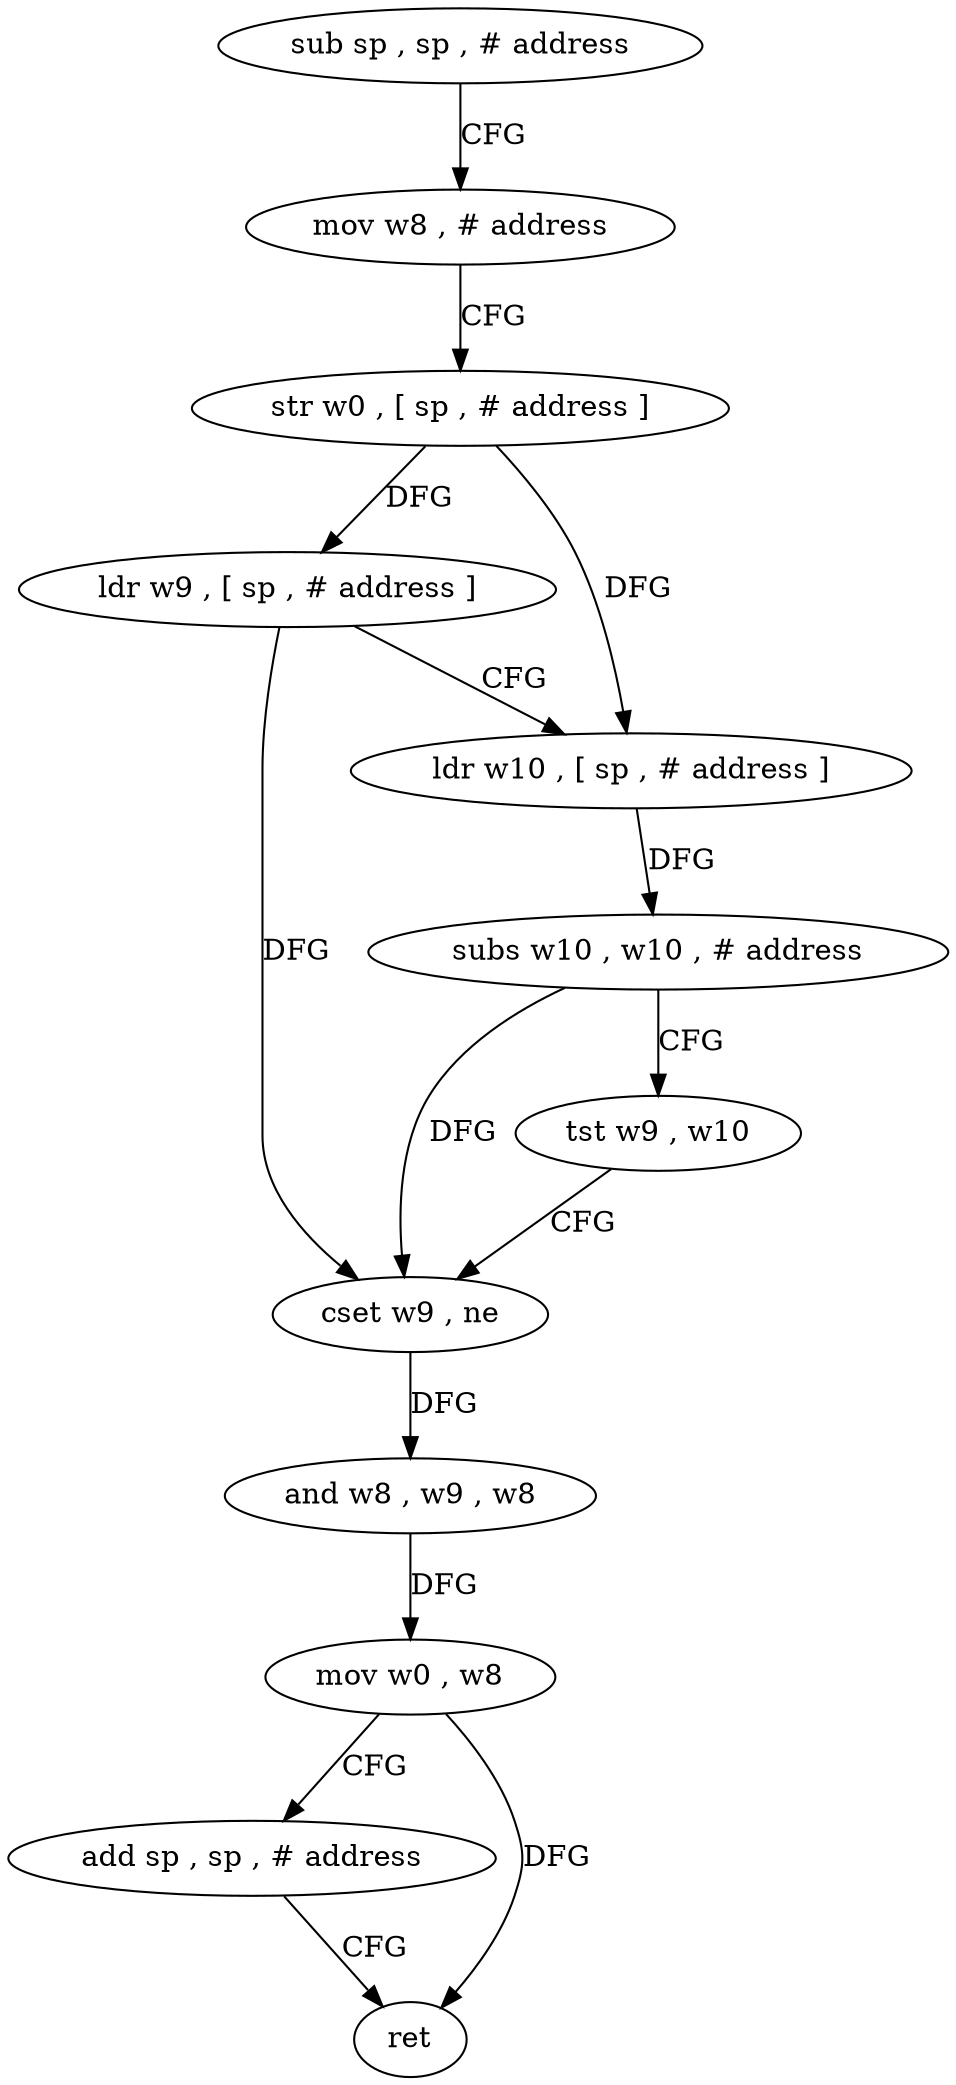 digraph "func" {
"4235940" [label = "sub sp , sp , # address" ]
"4235944" [label = "mov w8 , # address" ]
"4235948" [label = "str w0 , [ sp , # address ]" ]
"4235952" [label = "ldr w9 , [ sp , # address ]" ]
"4235956" [label = "ldr w10 , [ sp , # address ]" ]
"4235960" [label = "subs w10 , w10 , # address" ]
"4235964" [label = "tst w9 , w10" ]
"4235968" [label = "cset w9 , ne" ]
"4235972" [label = "and w8 , w9 , w8" ]
"4235976" [label = "mov w0 , w8" ]
"4235980" [label = "add sp , sp , # address" ]
"4235984" [label = "ret" ]
"4235940" -> "4235944" [ label = "CFG" ]
"4235944" -> "4235948" [ label = "CFG" ]
"4235948" -> "4235952" [ label = "DFG" ]
"4235948" -> "4235956" [ label = "DFG" ]
"4235952" -> "4235956" [ label = "CFG" ]
"4235952" -> "4235968" [ label = "DFG" ]
"4235956" -> "4235960" [ label = "DFG" ]
"4235960" -> "4235964" [ label = "CFG" ]
"4235960" -> "4235968" [ label = "DFG" ]
"4235964" -> "4235968" [ label = "CFG" ]
"4235968" -> "4235972" [ label = "DFG" ]
"4235972" -> "4235976" [ label = "DFG" ]
"4235976" -> "4235980" [ label = "CFG" ]
"4235976" -> "4235984" [ label = "DFG" ]
"4235980" -> "4235984" [ label = "CFG" ]
}
